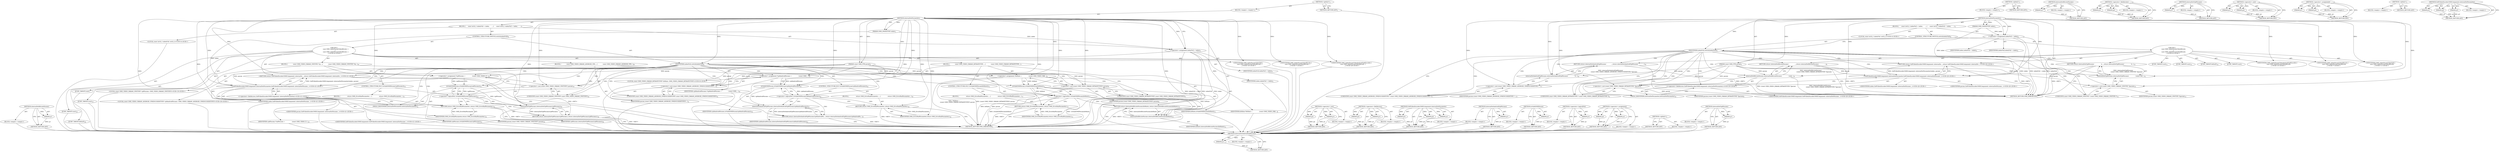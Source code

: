 digraph "internalSetVp8Params" {
vulnerable_89 [label=<(METHOD,internalSetAndroidVp8Params)>];
vulnerable_90 [label=<(PARAM,p1)>];
vulnerable_91 [label=<(BLOCK,&lt;empty&gt;,&lt;empty&gt;)>];
vulnerable_92 [label=<(METHOD_RETURN,ANY)>];
vulnerable_6 [label=<(METHOD,&lt;global&gt;)<SUB>1</SUB>>];
vulnerable_7 [label=<(BLOCK,&lt;empty&gt;,&lt;empty&gt;)<SUB>1</SUB>>];
vulnerable_8 [label=<(METHOD,internalSetParameter)<SUB>1</SUB>>];
vulnerable_9 [label=<(PARAM,OMX_INDEXTYPE index)<SUB>1</SUB>>];
vulnerable_10 [label=<(PARAM,const OMX_PTR param)<SUB>2</SUB>>];
vulnerable_11 [label=<(BLOCK,{

     const int32_t indexFull = index;
 
    ...,{

     const int32_t indexFull = index;
 
    ...)<SUB>2</SUB>>];
vulnerable_12 [label="<(LOCAL,const int32_t indexFull: int32_t)<SUB>4</SUB>>"];
vulnerable_13 [label=<(&lt;operator&gt;.assignment,indexFull = index)<SUB>4</SUB>>];
vulnerable_14 [label=<(IDENTIFIER,indexFull,indexFull = index)<SUB>4</SUB>>];
vulnerable_15 [label=<(IDENTIFIER,index,indexFull = index)<SUB>4</SUB>>];
vulnerable_16 [label=<(CONTROL_STRUCTURE,SWITCH,switch(indexFull))<SUB>6</SUB>>];
vulnerable_17 [label=<(IDENTIFIER,indexFull,switch(indexFull))<SUB>6</SUB>>];
vulnerable_18 [label="<(BLOCK,{
        case OMX_IndexParamVideoBitrate:
    ...,{
        case OMX_IndexParamVideoBitrate:
    ...)<SUB>6</SUB>>"];
vulnerable_19 [label=<(JUMP_TARGET,case)<SUB>7</SUB>>];
vulnerable_20 [label="<(IDENTIFIER,OMX_IndexParamVideoBitrate,{
        case OMX_IndexParamVideoBitrate:
    ...)<SUB>7</SUB>>"];
vulnerable_21 [label=<(RETURN,return internalSetBitrateParams(
              ...,return internalSetBitrateParams(
              ...)<SUB>8</SUB>>];
vulnerable_22 [label=<(internalSetBitrateParams,internalSetBitrateParams(
                (cons...)<SUB>8</SUB>>];
vulnerable_23 [label=<(&lt;operator&gt;.cast,(const OMX_VIDEO_PARAM_BITRATETYPE *)param)<SUB>9</SUB>>];
vulnerable_24 [label=<(UNKNOWN,const OMX_VIDEO_PARAM_BITRATETYPE *,const OMX_VIDEO_PARAM_BITRATETYPE *)<SUB>9</SUB>>];
vulnerable_25 [label=<(IDENTIFIER,param,(const OMX_VIDEO_PARAM_BITRATETYPE *)param)<SUB>9</SUB>>];
vulnerable_26 [label=<(JUMP_TARGET,case)<SUB>11</SUB>>];
vulnerable_27 [label="<(IDENTIFIER,OMX_IndexParamVideoVp8,{
        case OMX_IndexParamVideoBitrate:
    ...)<SUB>11</SUB>>"];
vulnerable_28 [label=<(RETURN,return internalSetVp8Params(
                (c...,return internalSetVp8Params(
                (c...)<SUB>12</SUB>>];
vulnerable_29 [label=<(internalSetVp8Params,internalSetVp8Params(
                (const OM...)<SUB>12</SUB>>];
vulnerable_30 [label=<(&lt;operator&gt;.cast,(const OMX_VIDEO_PARAM_VP8TYPE *)param)<SUB>13</SUB>>];
vulnerable_31 [label=<(UNKNOWN,const OMX_VIDEO_PARAM_VP8TYPE *,const OMX_VIDEO_PARAM_VP8TYPE *)<SUB>13</SUB>>];
vulnerable_32 [label=<(IDENTIFIER,param,(const OMX_VIDEO_PARAM_VP8TYPE *)param)<SUB>13</SUB>>];
vulnerable_33 [label=<(JUMP_TARGET,case)<SUB>15</SUB>>];
vulnerable_34 [label="<(IDENTIFIER,OMX_IndexParamVideoAndroidVp8Encoder,{
        case OMX_IndexParamVideoBitrate:
    ...)<SUB>15</SUB>>"];
vulnerable_35 [label=<(RETURN,return internalSetAndroidVp8Params(
           ...,return internalSetAndroidVp8Params(
           ...)<SUB>16</SUB>>];
vulnerable_36 [label=<(internalSetAndroidVp8Params,internalSetAndroidVp8Params(
                (c...)<SUB>16</SUB>>];
vulnerable_37 [label=<(&lt;operator&gt;.cast,(const OMX_VIDEO_PARAM_ANDROID_VP8ENCODERTYPE *...)<SUB>17</SUB>>];
vulnerable_38 [label=<(UNKNOWN,const OMX_VIDEO_PARAM_ANDROID_VP8ENCODERTYPE *,const OMX_VIDEO_PARAM_ANDROID_VP8ENCODERTYPE *)<SUB>17</SUB>>];
vulnerable_39 [label=<(IDENTIFIER,param,(const OMX_VIDEO_PARAM_ANDROID_VP8ENCODERTYPE *...)<SUB>17</SUB>>];
vulnerable_40 [label=<(JUMP_TARGET,default)<SUB>19</SUB>>];
vulnerable_41 [label="<(RETURN,return SoftVideoEncoderOMXComponent::internalSe...,return SoftVideoEncoderOMXComponent::internalSe...)<SUB>20</SUB>>"];
vulnerable_42 [label="<(SoftVideoEncoderOMXComponent.internalSetParameter,SoftVideoEncoderOMXComponent::internalSetParame...)<SUB>20</SUB>>"];
vulnerable_43 [label="<(&lt;operator&gt;.fieldAccess,SoftVideoEncoderOMXComponent::internalSetParameter)<SUB>20</SUB>>"];
vulnerable_44 [label="<(IDENTIFIER,SoftVideoEncoderOMXComponent,SoftVideoEncoderOMXComponent::internalSetParame...)<SUB>20</SUB>>"];
vulnerable_45 [label=<(FIELD_IDENTIFIER,internalSetParameter,internalSetParameter)<SUB>20</SUB>>];
vulnerable_46 [label="<(IDENTIFIER,index,SoftVideoEncoderOMXComponent::internalSetParame...)<SUB>20</SUB>>"];
vulnerable_47 [label="<(IDENTIFIER,param,SoftVideoEncoderOMXComponent::internalSetParame...)<SUB>20</SUB>>"];
vulnerable_48 [label=<(METHOD_RETURN,OMX_ERRORTYPE)<SUB>1</SUB>>];
vulnerable_50 [label=<(METHOD_RETURN,ANY)<SUB>1</SUB>>];
vulnerable_76 [label=<(METHOD,internalSetBitrateParams)>];
vulnerable_77 [label=<(PARAM,p1)>];
vulnerable_78 [label=<(BLOCK,&lt;empty&gt;,&lt;empty&gt;)>];
vulnerable_79 [label=<(METHOD_RETURN,ANY)>];
vulnerable_99 [label=<(METHOD,&lt;operator&gt;.fieldAccess)>];
vulnerable_100 [label=<(PARAM,p1)>];
vulnerable_101 [label=<(PARAM,p2)>];
vulnerable_102 [label=<(BLOCK,&lt;empty&gt;,&lt;empty&gt;)>];
vulnerable_103 [label=<(METHOD_RETURN,ANY)>];
vulnerable_85 [label=<(METHOD,internalSetVp8Params)>];
vulnerable_86 [label=<(PARAM,p1)>];
vulnerable_87 [label=<(BLOCK,&lt;empty&gt;,&lt;empty&gt;)>];
vulnerable_88 [label=<(METHOD_RETURN,ANY)>];
vulnerable_80 [label=<(METHOD,&lt;operator&gt;.cast)>];
vulnerable_81 [label=<(PARAM,p1)>];
vulnerable_82 [label=<(PARAM,p2)>];
vulnerable_83 [label=<(BLOCK,&lt;empty&gt;,&lt;empty&gt;)>];
vulnerable_84 [label=<(METHOD_RETURN,ANY)>];
vulnerable_71 [label=<(METHOD,&lt;operator&gt;.assignment)>];
vulnerable_72 [label=<(PARAM,p1)>];
vulnerable_73 [label=<(PARAM,p2)>];
vulnerable_74 [label=<(BLOCK,&lt;empty&gt;,&lt;empty&gt;)>];
vulnerable_75 [label=<(METHOD_RETURN,ANY)>];
vulnerable_65 [label=<(METHOD,&lt;global&gt;)<SUB>1</SUB>>];
vulnerable_66 [label=<(BLOCK,&lt;empty&gt;,&lt;empty&gt;)>];
vulnerable_67 [label=<(METHOD_RETURN,ANY)>];
vulnerable_93 [label=<(METHOD,SoftVideoEncoderOMXComponent.internalSetParameter)>];
vulnerable_94 [label=<(PARAM,p1)>];
vulnerable_95 [label=<(PARAM,p2)>];
vulnerable_96 [label=<(PARAM,p3)>];
vulnerable_97 [label=<(BLOCK,&lt;empty&gt;,&lt;empty&gt;)>];
vulnerable_98 [label=<(METHOD_RETURN,ANY)>];
fixed_131 [label=<(METHOD,internalSetBitrateParams)>];
fixed_132 [label=<(PARAM,p1)>];
fixed_133 [label=<(BLOCK,&lt;empty&gt;,&lt;empty&gt;)>];
fixed_134 [label=<(METHOD_RETURN,ANY)>];
fixed_6 [label=<(METHOD,&lt;global&gt;)<SUB>1</SUB>>];
fixed_7 [label=<(BLOCK,&lt;empty&gt;,&lt;empty&gt;)<SUB>1</SUB>>];
fixed_8 [label=<(METHOD,internalSetParameter)<SUB>1</SUB>>];
fixed_9 [label=<(PARAM,OMX_INDEXTYPE index)<SUB>1</SUB>>];
fixed_10 [label=<(PARAM,const OMX_PTR param)<SUB>2</SUB>>];
fixed_11 [label=<(BLOCK,{

     const int32_t indexFull = index;
 
    ...,{

     const int32_t indexFull = index;
 
    ...)<SUB>2</SUB>>];
fixed_12 [label="<(LOCAL,const int32_t indexFull: int32_t)<SUB>4</SUB>>"];
fixed_13 [label=<(&lt;operator&gt;.assignment,indexFull = index)<SUB>4</SUB>>];
fixed_14 [label=<(IDENTIFIER,indexFull,indexFull = index)<SUB>4</SUB>>];
fixed_15 [label=<(IDENTIFIER,index,indexFull = index)<SUB>4</SUB>>];
fixed_16 [label=<(CONTROL_STRUCTURE,SWITCH,switch(indexFull))<SUB>6</SUB>>];
fixed_17 [label=<(IDENTIFIER,indexFull,switch(indexFull))<SUB>6</SUB>>];
fixed_18 [label="<(BLOCK,{
        case OMX_IndexParamVideoBitrate: {
  ...,{
        case OMX_IndexParamVideoBitrate: {
  ...)<SUB>6</SUB>>"];
fixed_19 [label=<(JUMP_TARGET,case)<SUB>7</SUB>>];
fixed_20 [label="<(IDENTIFIER,OMX_IndexParamVideoBitrate,{
        case OMX_IndexParamVideoBitrate: {
  ...)<SUB>7</SUB>>"];
fixed_21 [label=<(BLOCK,{
            const OMX_VIDEO_PARAM_BITRATETYPE...,{
            const OMX_VIDEO_PARAM_BITRATETYPE...)<SUB>7</SUB>>];
fixed_22 [label="<(LOCAL,const OMX_VIDEO_PARAM_BITRATETYPE* bitRate: OMX_VIDEO_PARAM_BITRATETYPE*)<SUB>8</SUB>>"];
fixed_23 [label=<(&lt;operator&gt;.assignment,*bitRate =
                (const OMX_VIDEO_PAR...)<SUB>8</SUB>>];
fixed_24 [label=<(IDENTIFIER,bitRate,*bitRate =
                (const OMX_VIDEO_PAR...)<SUB>8</SUB>>];
fixed_25 [label=<(&lt;operator&gt;.cast,(const OMX_VIDEO_PARAM_BITRATETYPE*) param)<SUB>9</SUB>>];
fixed_26 [label=<(UNKNOWN,const OMX_VIDEO_PARAM_BITRATETYPE*,const OMX_VIDEO_PARAM_BITRATETYPE*)<SUB>9</SUB>>];
fixed_27 [label=<(IDENTIFIER,param,(const OMX_VIDEO_PARAM_BITRATETYPE*) param)<SUB>9</SUB>>];
fixed_28 [label=<(CONTROL_STRUCTURE,IF,if (!isValidOMXParam(bitRate)))<SUB>11</SUB>>];
fixed_29 [label=<(&lt;operator&gt;.logicalNot,!isValidOMXParam(bitRate))<SUB>11</SUB>>];
fixed_30 [label=<(isValidOMXParam,isValidOMXParam(bitRate))<SUB>11</SUB>>];
fixed_31 [label=<(IDENTIFIER,bitRate,isValidOMXParam(bitRate))<SUB>11</SUB>>];
fixed_32 [label=<(BLOCK,{
                return OMX_ErrorBadParameter;...,{
                return OMX_ErrorBadParameter;...)<SUB>11</SUB>>];
fixed_33 [label=<(RETURN,return OMX_ErrorBadParameter;,return OMX_ErrorBadParameter;)<SUB>12</SUB>>];
fixed_34 [label=<(IDENTIFIER,OMX_ErrorBadParameter,return OMX_ErrorBadParameter;)<SUB>12</SUB>>];
fixed_35 [label=<(RETURN,return internalSetBitrateParams(bitRate);,return internalSetBitrateParams(bitRate);)<SUB>15</SUB>>];
fixed_36 [label=<(internalSetBitrateParams,internalSetBitrateParams(bitRate))<SUB>15</SUB>>];
fixed_37 [label=<(IDENTIFIER,bitRate,internalSetBitrateParams(bitRate))<SUB>15</SUB>>];
fixed_38 [label=<(JUMP_TARGET,case)<SUB>18</SUB>>];
fixed_39 [label="<(IDENTIFIER,OMX_IndexParamVideoVp8,{
        case OMX_IndexParamVideoBitrate: {
  ...)<SUB>18</SUB>>"];
fixed_40 [label=<(BLOCK,{
            const OMX_VIDEO_PARAM_VP8TYPE *vp...,{
            const OMX_VIDEO_PARAM_VP8TYPE *vp...)<SUB>18</SUB>>];
fixed_41 [label="<(LOCAL,const OMX_VIDEO_PARAM_VP8TYPE* vp8Params: OMX_VIDEO_PARAM_VP8TYPE*)<SUB>19</SUB>>"];
fixed_42 [label=<(&lt;operator&gt;.assignment,*vp8Params =
                (const OMX_VIDEO_P...)<SUB>19</SUB>>];
fixed_43 [label=<(IDENTIFIER,vp8Params,*vp8Params =
                (const OMX_VIDEO_P...)<SUB>19</SUB>>];
fixed_44 [label=<(&lt;operator&gt;.cast,(const OMX_VIDEO_PARAM_VP8TYPE*) param)<SUB>20</SUB>>];
fixed_45 [label=<(UNKNOWN,const OMX_VIDEO_PARAM_VP8TYPE*,const OMX_VIDEO_PARAM_VP8TYPE*)<SUB>20</SUB>>];
fixed_46 [label=<(IDENTIFIER,param,(const OMX_VIDEO_PARAM_VP8TYPE*) param)<SUB>20</SUB>>];
fixed_47 [label=<(CONTROL_STRUCTURE,IF,if (!isValidOMXParam(vp8Params)))<SUB>22</SUB>>];
fixed_48 [label=<(&lt;operator&gt;.logicalNot,!isValidOMXParam(vp8Params))<SUB>22</SUB>>];
fixed_49 [label=<(isValidOMXParam,isValidOMXParam(vp8Params))<SUB>22</SUB>>];
fixed_50 [label=<(IDENTIFIER,vp8Params,isValidOMXParam(vp8Params))<SUB>22</SUB>>];
fixed_51 [label=<(BLOCK,{
                return OMX_ErrorBadParameter;...,{
                return OMX_ErrorBadParameter;...)<SUB>22</SUB>>];
fixed_52 [label=<(RETURN,return OMX_ErrorBadParameter;,return OMX_ErrorBadParameter;)<SUB>23</SUB>>];
fixed_53 [label=<(IDENTIFIER,OMX_ErrorBadParameter,return OMX_ErrorBadParameter;)<SUB>23</SUB>>];
fixed_54 [label=<(RETURN,return internalSetVp8Params(vp8Params);,return internalSetVp8Params(vp8Params);)<SUB>26</SUB>>];
fixed_55 [label=<(internalSetVp8Params,internalSetVp8Params(vp8Params))<SUB>26</SUB>>];
fixed_56 [label=<(IDENTIFIER,vp8Params,internalSetVp8Params(vp8Params))<SUB>26</SUB>>];
fixed_57 [label=<(JUMP_TARGET,case)<SUB>29</SUB>>];
fixed_58 [label="<(IDENTIFIER,OMX_IndexParamVideoAndroidVp8Encoder,{
        case OMX_IndexParamVideoBitrate: {
  ...)<SUB>29</SUB>>"];
fixed_59 [label=<(BLOCK,{
            const OMX_VIDEO_PARAM_ANDROID_VP8...,{
            const OMX_VIDEO_PARAM_ANDROID_VP8...)<SUB>29</SUB>>];
fixed_60 [label="<(LOCAL,const OMX_VIDEO_PARAM_ANDROID_VP8ENCODERTYPE* vp8AndroidParams: OMX_VIDEO_PARAM_ANDROID_VP8ENCODERTYPE*)<SUB>30</SUB>>"];
fixed_61 [label=<(&lt;operator&gt;.assignment,*vp8AndroidParams =
                (const OMX_...)<SUB>30</SUB>>];
fixed_62 [label=<(IDENTIFIER,vp8AndroidParams,*vp8AndroidParams =
                (const OMX_...)<SUB>30</SUB>>];
fixed_63 [label=<(&lt;operator&gt;.cast,(const OMX_VIDEO_PARAM_ANDROID_VP8ENCODERTYPE*)...)<SUB>31</SUB>>];
fixed_64 [label=<(UNKNOWN,const OMX_VIDEO_PARAM_ANDROID_VP8ENCODERTYPE*,const OMX_VIDEO_PARAM_ANDROID_VP8ENCODERTYPE*)<SUB>31</SUB>>];
fixed_65 [label=<(IDENTIFIER,param,(const OMX_VIDEO_PARAM_ANDROID_VP8ENCODERTYPE*)...)<SUB>31</SUB>>];
fixed_66 [label=<(CONTROL_STRUCTURE,IF,if (!isValidOMXParam(vp8AndroidParams)))<SUB>33</SUB>>];
fixed_67 [label=<(&lt;operator&gt;.logicalNot,!isValidOMXParam(vp8AndroidParams))<SUB>33</SUB>>];
fixed_68 [label=<(isValidOMXParam,isValidOMXParam(vp8AndroidParams))<SUB>33</SUB>>];
fixed_69 [label=<(IDENTIFIER,vp8AndroidParams,isValidOMXParam(vp8AndroidParams))<SUB>33</SUB>>];
fixed_70 [label=<(BLOCK,{
                return OMX_ErrorBadParameter;...,{
                return OMX_ErrorBadParameter;...)<SUB>33</SUB>>];
fixed_71 [label=<(RETURN,return OMX_ErrorBadParameter;,return OMX_ErrorBadParameter;)<SUB>34</SUB>>];
fixed_72 [label=<(IDENTIFIER,OMX_ErrorBadParameter,return OMX_ErrorBadParameter;)<SUB>34</SUB>>];
fixed_73 [label=<(RETURN,return internalSetAndroidVp8Params(vp8AndroidPa...,return internalSetAndroidVp8Params(vp8AndroidPa...)<SUB>37</SUB>>];
fixed_74 [label=<(internalSetAndroidVp8Params,internalSetAndroidVp8Params(vp8AndroidParams))<SUB>37</SUB>>];
fixed_75 [label=<(IDENTIFIER,vp8AndroidParams,internalSetAndroidVp8Params(vp8AndroidParams))<SUB>37</SUB>>];
fixed_76 [label=<(JUMP_TARGET,default)<SUB>40</SUB>>];
fixed_77 [label="<(RETURN,return SoftVideoEncoderOMXComponent::internalSe...,return SoftVideoEncoderOMXComponent::internalSe...)<SUB>41</SUB>>"];
fixed_78 [label="<(SoftVideoEncoderOMXComponent.internalSetParameter,SoftVideoEncoderOMXComponent::internalSetParame...)<SUB>41</SUB>>"];
fixed_79 [label="<(&lt;operator&gt;.fieldAccess,SoftVideoEncoderOMXComponent::internalSetParameter)<SUB>41</SUB>>"];
fixed_80 [label="<(IDENTIFIER,SoftVideoEncoderOMXComponent,SoftVideoEncoderOMXComponent::internalSetParame...)<SUB>41</SUB>>"];
fixed_81 [label=<(FIELD_IDENTIFIER,internalSetParameter,internalSetParameter)<SUB>41</SUB>>];
fixed_82 [label="<(IDENTIFIER,index,SoftVideoEncoderOMXComponent::internalSetParame...)<SUB>41</SUB>>"];
fixed_83 [label="<(IDENTIFIER,param,SoftVideoEncoderOMXComponent::internalSetParame...)<SUB>41</SUB>>"];
fixed_84 [label=<(METHOD_RETURN,OMX_ERRORTYPE)<SUB>1</SUB>>];
fixed_86 [label=<(METHOD_RETURN,ANY)<SUB>1</SUB>>];
fixed_118 [label=<(METHOD,&lt;operator&gt;.cast)>];
fixed_119 [label=<(PARAM,p1)>];
fixed_120 [label=<(PARAM,p2)>];
fixed_121 [label=<(BLOCK,&lt;empty&gt;,&lt;empty&gt;)>];
fixed_122 [label=<(METHOD_RETURN,ANY)>];
fixed_149 [label=<(METHOD,&lt;operator&gt;.fieldAccess)>];
fixed_150 [label=<(PARAM,p1)>];
fixed_151 [label=<(PARAM,p2)>];
fixed_152 [label=<(BLOCK,&lt;empty&gt;,&lt;empty&gt;)>];
fixed_153 [label=<(METHOD_RETURN,ANY)>];
fixed_143 [label=<(METHOD,SoftVideoEncoderOMXComponent.internalSetParameter)>];
fixed_144 [label=<(PARAM,p1)>];
fixed_145 [label=<(PARAM,p2)>];
fixed_146 [label=<(PARAM,p3)>];
fixed_147 [label=<(BLOCK,&lt;empty&gt;,&lt;empty&gt;)>];
fixed_148 [label=<(METHOD_RETURN,ANY)>];
fixed_139 [label=<(METHOD,internalSetAndroidVp8Params)>];
fixed_140 [label=<(PARAM,p1)>];
fixed_141 [label=<(BLOCK,&lt;empty&gt;,&lt;empty&gt;)>];
fixed_142 [label=<(METHOD_RETURN,ANY)>];
fixed_127 [label=<(METHOD,isValidOMXParam)>];
fixed_128 [label=<(PARAM,p1)>];
fixed_129 [label=<(BLOCK,&lt;empty&gt;,&lt;empty&gt;)>];
fixed_130 [label=<(METHOD_RETURN,ANY)>];
fixed_123 [label=<(METHOD,&lt;operator&gt;.logicalNot)>];
fixed_124 [label=<(PARAM,p1)>];
fixed_125 [label=<(BLOCK,&lt;empty&gt;,&lt;empty&gt;)>];
fixed_126 [label=<(METHOD_RETURN,ANY)>];
fixed_113 [label=<(METHOD,&lt;operator&gt;.assignment)>];
fixed_114 [label=<(PARAM,p1)>];
fixed_115 [label=<(PARAM,p2)>];
fixed_116 [label=<(BLOCK,&lt;empty&gt;,&lt;empty&gt;)>];
fixed_117 [label=<(METHOD_RETURN,ANY)>];
fixed_107 [label=<(METHOD,&lt;global&gt;)<SUB>1</SUB>>];
fixed_108 [label=<(BLOCK,&lt;empty&gt;,&lt;empty&gt;)>];
fixed_109 [label=<(METHOD_RETURN,ANY)>];
fixed_135 [label=<(METHOD,internalSetVp8Params)>];
fixed_136 [label=<(PARAM,p1)>];
fixed_137 [label=<(BLOCK,&lt;empty&gt;,&lt;empty&gt;)>];
fixed_138 [label=<(METHOD_RETURN,ANY)>];
vulnerable_89 -> vulnerable_90  [key=0, label="AST: "];
vulnerable_89 -> vulnerable_90  [key=1, label="DDG: "];
vulnerable_89 -> vulnerable_91  [key=0, label="AST: "];
vulnerable_89 -> vulnerable_92  [key=0, label="AST: "];
vulnerable_89 -> vulnerable_92  [key=1, label="CFG: "];
vulnerable_90 -> vulnerable_92  [key=0, label="DDG: p1"];
vulnerable_6 -> vulnerable_7  [key=0, label="AST: "];
vulnerable_6 -> vulnerable_50  [key=0, label="AST: "];
vulnerable_6 -> vulnerable_50  [key=1, label="CFG: "];
vulnerable_7 -> vulnerable_8  [key=0, label="AST: "];
vulnerable_8 -> vulnerable_9  [key=0, label="AST: "];
vulnerable_8 -> vulnerable_9  [key=1, label="DDG: "];
vulnerable_8 -> vulnerable_10  [key=0, label="AST: "];
vulnerable_8 -> vulnerable_10  [key=1, label="DDG: "];
vulnerable_8 -> vulnerable_11  [key=0, label="AST: "];
vulnerable_8 -> vulnerable_48  [key=0, label="AST: "];
vulnerable_8 -> vulnerable_13  [key=0, label="CFG: "];
vulnerable_8 -> vulnerable_13  [key=1, label="DDG: "];
vulnerable_8 -> vulnerable_17  [key=0, label="DDG: "];
vulnerable_8 -> vulnerable_20  [key=0, label="DDG: "];
vulnerable_8 -> vulnerable_27  [key=0, label="DDG: "];
vulnerable_8 -> vulnerable_34  [key=0, label="DDG: "];
vulnerable_8 -> vulnerable_22  [key=0, label="DDG: "];
vulnerable_8 -> vulnerable_29  [key=0, label="DDG: "];
vulnerable_8 -> vulnerable_36  [key=0, label="DDG: "];
vulnerable_8 -> vulnerable_42  [key=0, label="DDG: "];
vulnerable_8 -> vulnerable_23  [key=0, label="DDG: "];
vulnerable_8 -> vulnerable_30  [key=0, label="DDG: "];
vulnerable_8 -> vulnerable_37  [key=0, label="DDG: "];
vulnerable_9 -> vulnerable_13  [key=0, label="DDG: index"];
vulnerable_9 -> vulnerable_42  [key=0, label="DDG: index"];
vulnerable_10 -> vulnerable_22  [key=0, label="DDG: param"];
vulnerable_10 -> vulnerable_29  [key=0, label="DDG: param"];
vulnerable_10 -> vulnerable_36  [key=0, label="DDG: param"];
vulnerable_10 -> vulnerable_42  [key=0, label="DDG: param"];
vulnerable_10 -> vulnerable_23  [key=0, label="DDG: param"];
vulnerable_10 -> vulnerable_30  [key=0, label="DDG: param"];
vulnerable_10 -> vulnerable_37  [key=0, label="DDG: param"];
vulnerable_11 -> vulnerable_12  [key=0, label="AST: "];
vulnerable_11 -> vulnerable_13  [key=0, label="AST: "];
vulnerable_11 -> vulnerable_16  [key=0, label="AST: "];
vulnerable_13 -> vulnerable_14  [key=0, label="AST: "];
vulnerable_13 -> vulnerable_15  [key=0, label="AST: "];
vulnerable_13 -> vulnerable_17  [key=0, label="CFG: "];
vulnerable_13 -> vulnerable_48  [key=0, label="DDG: indexFull"];
vulnerable_13 -> vulnerable_48  [key=1, label="DDG: index"];
vulnerable_13 -> vulnerable_48  [key=2, label="DDG: indexFull = index"];
vulnerable_16 -> vulnerable_17  [key=0, label="AST: "];
vulnerable_16 -> vulnerable_18  [key=0, label="AST: "];
vulnerable_17 -> vulnerable_24  [key=0, label="CFG: "];
vulnerable_17 -> vulnerable_24  [key=1, label="CDG: "];
vulnerable_17 -> vulnerable_31  [key=0, label="CFG: "];
vulnerable_17 -> vulnerable_31  [key=1, label="CDG: "];
vulnerable_17 -> vulnerable_38  [key=0, label="CFG: "];
vulnerable_17 -> vulnerable_38  [key=1, label="CDG: "];
vulnerable_17 -> vulnerable_45  [key=0, label="CFG: "];
vulnerable_17 -> vulnerable_45  [key=1, label="CDG: "];
vulnerable_17 -> vulnerable_30  [key=0, label="CDG: "];
vulnerable_17 -> vulnerable_21  [key=0, label="CDG: "];
vulnerable_17 -> vulnerable_42  [key=0, label="CDG: "];
vulnerable_17 -> vulnerable_23  [key=0, label="CDG: "];
vulnerable_17 -> vulnerable_28  [key=0, label="CDG: "];
vulnerable_17 -> vulnerable_36  [key=0, label="CDG: "];
vulnerable_17 -> vulnerable_37  [key=0, label="CDG: "];
vulnerable_17 -> vulnerable_22  [key=0, label="CDG: "];
vulnerable_17 -> vulnerable_41  [key=0, label="CDG: "];
vulnerable_17 -> vulnerable_29  [key=0, label="CDG: "];
vulnerable_17 -> vulnerable_35  [key=0, label="CDG: "];
vulnerable_17 -> vulnerable_43  [key=0, label="CDG: "];
vulnerable_18 -> vulnerable_19  [key=0, label="AST: "];
vulnerable_18 -> vulnerable_20  [key=0, label="AST: "];
vulnerable_18 -> vulnerable_21  [key=0, label="AST: "];
vulnerable_18 -> vulnerable_26  [key=0, label="AST: "];
vulnerable_18 -> vulnerable_27  [key=0, label="AST: "];
vulnerable_18 -> vulnerable_28  [key=0, label="AST: "];
vulnerable_18 -> vulnerable_33  [key=0, label="AST: "];
vulnerable_18 -> vulnerable_34  [key=0, label="AST: "];
vulnerable_18 -> vulnerable_35  [key=0, label="AST: "];
vulnerable_18 -> vulnerable_40  [key=0, label="AST: "];
vulnerable_18 -> vulnerable_41  [key=0, label="AST: "];
vulnerable_21 -> vulnerable_22  [key=0, label="AST: "];
vulnerable_21 -> vulnerable_48  [key=0, label="CFG: "];
vulnerable_21 -> vulnerable_48  [key=1, label="DDG: &lt;RET&gt;"];
vulnerable_22 -> vulnerable_23  [key=0, label="AST: "];
vulnerable_22 -> vulnerable_21  [key=0, label="CFG: "];
vulnerable_22 -> vulnerable_21  [key=1, label="DDG: internalSetBitrateParams(
                (const OMX_VIDEO_PARAM_BITRATETYPE *)param)"];
vulnerable_22 -> vulnerable_48  [key=0, label="DDG: (const OMX_VIDEO_PARAM_BITRATETYPE *)param"];
vulnerable_22 -> vulnerable_48  [key=1, label="DDG: internalSetBitrateParams(
                (const OMX_VIDEO_PARAM_BITRATETYPE *)param)"];
vulnerable_23 -> vulnerable_24  [key=0, label="AST: "];
vulnerable_23 -> vulnerable_25  [key=0, label="AST: "];
vulnerable_23 -> vulnerable_22  [key=0, label="CFG: "];
vulnerable_23 -> vulnerable_48  [key=0, label="DDG: param"];
vulnerable_24 -> vulnerable_23  [key=0, label="CFG: "];
vulnerable_28 -> vulnerable_29  [key=0, label="AST: "];
vulnerable_28 -> vulnerable_48  [key=0, label="CFG: "];
vulnerable_28 -> vulnerable_48  [key=1, label="DDG: &lt;RET&gt;"];
vulnerable_29 -> vulnerable_30  [key=0, label="AST: "];
vulnerable_29 -> vulnerable_28  [key=0, label="CFG: "];
vulnerable_29 -> vulnerable_28  [key=1, label="DDG: internalSetVp8Params(
                (const OMX_VIDEO_PARAM_VP8TYPE *)param)"];
vulnerable_30 -> vulnerable_31  [key=0, label="AST: "];
vulnerable_30 -> vulnerable_32  [key=0, label="AST: "];
vulnerable_30 -> vulnerable_29  [key=0, label="CFG: "];
vulnerable_31 -> vulnerable_30  [key=0, label="CFG: "];
vulnerable_35 -> vulnerable_36  [key=0, label="AST: "];
vulnerable_35 -> vulnerable_48  [key=0, label="CFG: "];
vulnerable_35 -> vulnerable_48  [key=1, label="DDG: &lt;RET&gt;"];
vulnerable_36 -> vulnerable_37  [key=0, label="AST: "];
vulnerable_36 -> vulnerable_35  [key=0, label="CFG: "];
vulnerable_36 -> vulnerable_35  [key=1, label="DDG: internalSetAndroidVp8Params(
                (const OMX_VIDEO_PARAM_ANDROID_VP8ENCODERTYPE *)param)"];
vulnerable_37 -> vulnerable_38  [key=0, label="AST: "];
vulnerable_37 -> vulnerable_39  [key=0, label="AST: "];
vulnerable_37 -> vulnerable_36  [key=0, label="CFG: "];
vulnerable_38 -> vulnerable_37  [key=0, label="CFG: "];
vulnerable_41 -> vulnerable_42  [key=0, label="AST: "];
vulnerable_41 -> vulnerable_48  [key=0, label="CFG: "];
vulnerable_41 -> vulnerable_48  [key=1, label="DDG: &lt;RET&gt;"];
vulnerable_42 -> vulnerable_43  [key=0, label="AST: "];
vulnerable_42 -> vulnerable_46  [key=0, label="AST: "];
vulnerable_42 -> vulnerable_47  [key=0, label="AST: "];
vulnerable_42 -> vulnerable_41  [key=0, label="CFG: "];
vulnerable_42 -> vulnerable_41  [key=1, label="DDG: SoftVideoEncoderOMXComponent::internalSetParameter(index, param)"];
vulnerable_43 -> vulnerable_44  [key=0, label="AST: "];
vulnerable_43 -> vulnerable_45  [key=0, label="AST: "];
vulnerable_43 -> vulnerable_42  [key=0, label="CFG: "];
vulnerable_45 -> vulnerable_43  [key=0, label="CFG: "];
vulnerable_76 -> vulnerable_77  [key=0, label="AST: "];
vulnerable_76 -> vulnerable_77  [key=1, label="DDG: "];
vulnerable_76 -> vulnerable_78  [key=0, label="AST: "];
vulnerable_76 -> vulnerable_79  [key=0, label="AST: "];
vulnerable_76 -> vulnerable_79  [key=1, label="CFG: "];
vulnerable_77 -> vulnerable_79  [key=0, label="DDG: p1"];
vulnerable_99 -> vulnerable_100  [key=0, label="AST: "];
vulnerable_99 -> vulnerable_100  [key=1, label="DDG: "];
vulnerable_99 -> vulnerable_102  [key=0, label="AST: "];
vulnerable_99 -> vulnerable_101  [key=0, label="AST: "];
vulnerable_99 -> vulnerable_101  [key=1, label="DDG: "];
vulnerable_99 -> vulnerable_103  [key=0, label="AST: "];
vulnerable_99 -> vulnerable_103  [key=1, label="CFG: "];
vulnerable_100 -> vulnerable_103  [key=0, label="DDG: p1"];
vulnerable_101 -> vulnerable_103  [key=0, label="DDG: p2"];
vulnerable_85 -> vulnerable_86  [key=0, label="AST: "];
vulnerable_85 -> vulnerable_86  [key=1, label="DDG: "];
vulnerable_85 -> vulnerable_87  [key=0, label="AST: "];
vulnerable_85 -> vulnerable_88  [key=0, label="AST: "];
vulnerable_85 -> vulnerable_88  [key=1, label="CFG: "];
vulnerable_86 -> vulnerable_88  [key=0, label="DDG: p1"];
vulnerable_80 -> vulnerable_81  [key=0, label="AST: "];
vulnerable_80 -> vulnerable_81  [key=1, label="DDG: "];
vulnerable_80 -> vulnerable_83  [key=0, label="AST: "];
vulnerable_80 -> vulnerable_82  [key=0, label="AST: "];
vulnerable_80 -> vulnerable_82  [key=1, label="DDG: "];
vulnerable_80 -> vulnerable_84  [key=0, label="AST: "];
vulnerable_80 -> vulnerable_84  [key=1, label="CFG: "];
vulnerable_81 -> vulnerable_84  [key=0, label="DDG: p1"];
vulnerable_82 -> vulnerable_84  [key=0, label="DDG: p2"];
vulnerable_71 -> vulnerable_72  [key=0, label="AST: "];
vulnerable_71 -> vulnerable_72  [key=1, label="DDG: "];
vulnerable_71 -> vulnerable_74  [key=0, label="AST: "];
vulnerable_71 -> vulnerable_73  [key=0, label="AST: "];
vulnerable_71 -> vulnerable_73  [key=1, label="DDG: "];
vulnerable_71 -> vulnerable_75  [key=0, label="AST: "];
vulnerable_71 -> vulnerable_75  [key=1, label="CFG: "];
vulnerable_72 -> vulnerable_75  [key=0, label="DDG: p1"];
vulnerable_73 -> vulnerable_75  [key=0, label="DDG: p2"];
vulnerable_65 -> vulnerable_66  [key=0, label="AST: "];
vulnerable_65 -> vulnerable_67  [key=0, label="AST: "];
vulnerable_65 -> vulnerable_67  [key=1, label="CFG: "];
vulnerable_93 -> vulnerable_94  [key=0, label="AST: "];
vulnerable_93 -> vulnerable_94  [key=1, label="DDG: "];
vulnerable_93 -> vulnerable_97  [key=0, label="AST: "];
vulnerable_93 -> vulnerable_95  [key=0, label="AST: "];
vulnerable_93 -> vulnerable_95  [key=1, label="DDG: "];
vulnerable_93 -> vulnerable_98  [key=0, label="AST: "];
vulnerable_93 -> vulnerable_98  [key=1, label="CFG: "];
vulnerable_93 -> vulnerable_96  [key=0, label="AST: "];
vulnerable_93 -> vulnerable_96  [key=1, label="DDG: "];
vulnerable_94 -> vulnerable_98  [key=0, label="DDG: p1"];
vulnerable_95 -> vulnerable_98  [key=0, label="DDG: p2"];
vulnerable_96 -> vulnerable_98  [key=0, label="DDG: p3"];
fixed_131 -> fixed_132  [key=0, label="AST: "];
fixed_131 -> fixed_132  [key=1, label="DDG: "];
fixed_131 -> fixed_133  [key=0, label="AST: "];
fixed_131 -> fixed_134  [key=0, label="AST: "];
fixed_131 -> fixed_134  [key=1, label="CFG: "];
fixed_132 -> fixed_134  [key=0, label="DDG: p1"];
fixed_133 -> vulnerable_89  [key=0];
fixed_134 -> vulnerable_89  [key=0];
fixed_6 -> fixed_7  [key=0, label="AST: "];
fixed_6 -> fixed_86  [key=0, label="AST: "];
fixed_6 -> fixed_86  [key=1, label="CFG: "];
fixed_7 -> fixed_8  [key=0, label="AST: "];
fixed_8 -> fixed_9  [key=0, label="AST: "];
fixed_8 -> fixed_9  [key=1, label="DDG: "];
fixed_8 -> fixed_10  [key=0, label="AST: "];
fixed_8 -> fixed_10  [key=1, label="DDG: "];
fixed_8 -> fixed_11  [key=0, label="AST: "];
fixed_8 -> fixed_84  [key=0, label="AST: "];
fixed_8 -> fixed_13  [key=0, label="CFG: "];
fixed_8 -> fixed_13  [key=1, label="DDG: "];
fixed_8 -> fixed_17  [key=0, label="DDG: "];
fixed_8 -> fixed_20  [key=0, label="DDG: "];
fixed_8 -> fixed_39  [key=0, label="DDG: "];
fixed_8 -> fixed_58  [key=0, label="DDG: "];
fixed_8 -> fixed_23  [key=0, label="DDG: "];
fixed_8 -> fixed_42  [key=0, label="DDG: "];
fixed_8 -> fixed_61  [key=0, label="DDG: "];
fixed_8 -> fixed_78  [key=0, label="DDG: "];
fixed_8 -> fixed_25  [key=0, label="DDG: "];
fixed_8 -> fixed_33  [key=0, label="DDG: "];
fixed_8 -> fixed_36  [key=0, label="DDG: "];
fixed_8 -> fixed_44  [key=0, label="DDG: "];
fixed_8 -> fixed_52  [key=0, label="DDG: "];
fixed_8 -> fixed_55  [key=0, label="DDG: "];
fixed_8 -> fixed_63  [key=0, label="DDG: "];
fixed_8 -> fixed_71  [key=0, label="DDG: "];
fixed_8 -> fixed_74  [key=0, label="DDG: "];
fixed_8 -> fixed_30  [key=0, label="DDG: "];
fixed_8 -> fixed_34  [key=0, label="DDG: "];
fixed_8 -> fixed_49  [key=0, label="DDG: "];
fixed_8 -> fixed_53  [key=0, label="DDG: "];
fixed_8 -> fixed_68  [key=0, label="DDG: "];
fixed_8 -> fixed_72  [key=0, label="DDG: "];
fixed_9 -> fixed_13  [key=0, label="DDG: index"];
fixed_9 -> fixed_78  [key=0, label="DDG: index"];
fixed_10 -> fixed_23  [key=0, label="DDG: param"];
fixed_10 -> fixed_42  [key=0, label="DDG: param"];
fixed_10 -> fixed_61  [key=0, label="DDG: param"];
fixed_10 -> fixed_78  [key=0, label="DDG: param"];
fixed_10 -> fixed_25  [key=0, label="DDG: param"];
fixed_10 -> fixed_44  [key=0, label="DDG: param"];
fixed_10 -> fixed_63  [key=0, label="DDG: param"];
fixed_11 -> fixed_12  [key=0, label="AST: "];
fixed_11 -> fixed_13  [key=0, label="AST: "];
fixed_11 -> fixed_16  [key=0, label="AST: "];
fixed_12 -> vulnerable_89  [key=0];
fixed_13 -> fixed_14  [key=0, label="AST: "];
fixed_13 -> fixed_15  [key=0, label="AST: "];
fixed_13 -> fixed_17  [key=0, label="CFG: "];
fixed_13 -> fixed_84  [key=0, label="DDG: indexFull"];
fixed_13 -> fixed_84  [key=1, label="DDG: index"];
fixed_13 -> fixed_84  [key=2, label="DDG: indexFull = index"];
fixed_14 -> vulnerable_89  [key=0];
fixed_15 -> vulnerable_89  [key=0];
fixed_16 -> fixed_17  [key=0, label="AST: "];
fixed_16 -> fixed_18  [key=0, label="AST: "];
fixed_17 -> fixed_26  [key=0, label="CFG: "];
fixed_17 -> fixed_26  [key=1, label="CDG: "];
fixed_17 -> fixed_45  [key=0, label="CFG: "];
fixed_17 -> fixed_45  [key=1, label="CDG: "];
fixed_17 -> fixed_64  [key=0, label="CFG: "];
fixed_17 -> fixed_64  [key=1, label="CDG: "];
fixed_17 -> fixed_81  [key=0, label="CFG: "];
fixed_17 -> fixed_81  [key=1, label="CDG: "];
fixed_17 -> fixed_30  [key=0, label="CDG: "];
fixed_17 -> fixed_48  [key=0, label="CDG: "];
fixed_17 -> fixed_68  [key=0, label="CDG: "];
fixed_17 -> fixed_49  [key=0, label="CDG: "];
fixed_17 -> fixed_77  [key=0, label="CDG: "];
fixed_17 -> fixed_42  [key=0, label="CDG: "];
fixed_17 -> fixed_25  [key=0, label="CDG: "];
fixed_17 -> fixed_67  [key=0, label="CDG: "];
fixed_17 -> fixed_29  [key=0, label="CDG: "];
fixed_17 -> fixed_44  [key=0, label="CDG: "];
fixed_17 -> fixed_79  [key=0, label="CDG: "];
fixed_17 -> fixed_61  [key=0, label="CDG: "];
fixed_17 -> fixed_23  [key=0, label="CDG: "];
fixed_17 -> fixed_63  [key=0, label="CDG: "];
fixed_17 -> fixed_78  [key=0, label="CDG: "];
fixed_18 -> fixed_19  [key=0, label="AST: "];
fixed_18 -> fixed_20  [key=0, label="AST: "];
fixed_18 -> fixed_21  [key=0, label="AST: "];
fixed_18 -> fixed_38  [key=0, label="AST: "];
fixed_18 -> fixed_39  [key=0, label="AST: "];
fixed_18 -> fixed_40  [key=0, label="AST: "];
fixed_18 -> fixed_57  [key=0, label="AST: "];
fixed_18 -> fixed_58  [key=0, label="AST: "];
fixed_18 -> fixed_59  [key=0, label="AST: "];
fixed_18 -> fixed_76  [key=0, label="AST: "];
fixed_18 -> fixed_77  [key=0, label="AST: "];
fixed_19 -> vulnerable_89  [key=0];
fixed_20 -> vulnerable_89  [key=0];
fixed_21 -> fixed_22  [key=0, label="AST: "];
fixed_21 -> fixed_23  [key=0, label="AST: "];
fixed_21 -> fixed_28  [key=0, label="AST: "];
fixed_21 -> fixed_35  [key=0, label="AST: "];
fixed_22 -> vulnerable_89  [key=0];
fixed_23 -> fixed_24  [key=0, label="AST: "];
fixed_23 -> fixed_25  [key=0, label="AST: "];
fixed_23 -> fixed_30  [key=0, label="CFG: "];
fixed_23 -> fixed_30  [key=1, label="DDG: bitRate"];
fixed_23 -> fixed_84  [key=0, label="DDG: (const OMX_VIDEO_PARAM_BITRATETYPE*) param"];
fixed_23 -> fixed_84  [key=1, label="DDG: *bitRate =
                (const OMX_VIDEO_PARAM_BITRATETYPE*) param"];
fixed_24 -> vulnerable_89  [key=0];
fixed_25 -> fixed_26  [key=0, label="AST: "];
fixed_25 -> fixed_27  [key=0, label="AST: "];
fixed_25 -> fixed_23  [key=0, label="CFG: "];
fixed_25 -> fixed_84  [key=0, label="DDG: param"];
fixed_26 -> fixed_25  [key=0, label="CFG: "];
fixed_27 -> vulnerable_89  [key=0];
fixed_28 -> fixed_29  [key=0, label="AST: "];
fixed_28 -> fixed_32  [key=0, label="AST: "];
fixed_29 -> fixed_30  [key=0, label="AST: "];
fixed_29 -> fixed_33  [key=0, label="CFG: "];
fixed_29 -> fixed_33  [key=1, label="CDG: "];
fixed_29 -> fixed_36  [key=0, label="CFG: "];
fixed_29 -> fixed_36  [key=1, label="CDG: "];
fixed_29 -> fixed_84  [key=0, label="DDG: isValidOMXParam(bitRate)"];
fixed_29 -> fixed_84  [key=1, label="DDG: !isValidOMXParam(bitRate)"];
fixed_29 -> fixed_35  [key=0, label="CDG: "];
fixed_30 -> fixed_31  [key=0, label="AST: "];
fixed_30 -> fixed_29  [key=0, label="CFG: "];
fixed_30 -> fixed_29  [key=1, label="DDG: bitRate"];
fixed_30 -> fixed_84  [key=0, label="DDG: bitRate"];
fixed_30 -> fixed_36  [key=0, label="DDG: bitRate"];
fixed_31 -> vulnerable_89  [key=0];
fixed_32 -> fixed_33  [key=0, label="AST: "];
fixed_33 -> fixed_34  [key=0, label="AST: "];
fixed_33 -> fixed_84  [key=0, label="CFG: "];
fixed_33 -> fixed_84  [key=1, label="DDG: &lt;RET&gt;"];
fixed_34 -> fixed_33  [key=0, label="DDG: OMX_ErrorBadParameter"];
fixed_35 -> fixed_36  [key=0, label="AST: "];
fixed_35 -> fixed_84  [key=0, label="CFG: "];
fixed_35 -> fixed_84  [key=1, label="DDG: &lt;RET&gt;"];
fixed_36 -> fixed_37  [key=0, label="AST: "];
fixed_36 -> fixed_35  [key=0, label="CFG: "];
fixed_36 -> fixed_35  [key=1, label="DDG: internalSetBitrateParams(bitRate)"];
fixed_37 -> vulnerable_89  [key=0];
fixed_38 -> vulnerable_89  [key=0];
fixed_39 -> vulnerable_89  [key=0];
fixed_40 -> fixed_41  [key=0, label="AST: "];
fixed_40 -> fixed_42  [key=0, label="AST: "];
fixed_40 -> fixed_47  [key=0, label="AST: "];
fixed_40 -> fixed_54  [key=0, label="AST: "];
fixed_41 -> vulnerable_89  [key=0];
fixed_42 -> fixed_43  [key=0, label="AST: "];
fixed_42 -> fixed_44  [key=0, label="AST: "];
fixed_42 -> fixed_49  [key=0, label="CFG: "];
fixed_42 -> fixed_49  [key=1, label="DDG: vp8Params"];
fixed_43 -> vulnerable_89  [key=0];
fixed_44 -> fixed_45  [key=0, label="AST: "];
fixed_44 -> fixed_46  [key=0, label="AST: "];
fixed_44 -> fixed_42  [key=0, label="CFG: "];
fixed_45 -> fixed_44  [key=0, label="CFG: "];
fixed_46 -> vulnerable_89  [key=0];
fixed_47 -> fixed_48  [key=0, label="AST: "];
fixed_47 -> fixed_51  [key=0, label="AST: "];
fixed_48 -> fixed_49  [key=0, label="AST: "];
fixed_48 -> fixed_52  [key=0, label="CFG: "];
fixed_48 -> fixed_52  [key=1, label="CDG: "];
fixed_48 -> fixed_55  [key=0, label="CFG: "];
fixed_48 -> fixed_55  [key=1, label="CDG: "];
fixed_48 -> fixed_54  [key=0, label="CDG: "];
fixed_49 -> fixed_50  [key=0, label="AST: "];
fixed_49 -> fixed_48  [key=0, label="CFG: "];
fixed_49 -> fixed_48  [key=1, label="DDG: vp8Params"];
fixed_49 -> fixed_55  [key=0, label="DDG: vp8Params"];
fixed_50 -> vulnerable_89  [key=0];
fixed_51 -> fixed_52  [key=0, label="AST: "];
fixed_52 -> fixed_53  [key=0, label="AST: "];
fixed_52 -> fixed_84  [key=0, label="CFG: "];
fixed_52 -> fixed_84  [key=1, label="DDG: &lt;RET&gt;"];
fixed_53 -> fixed_52  [key=0, label="DDG: OMX_ErrorBadParameter"];
fixed_54 -> fixed_55  [key=0, label="AST: "];
fixed_54 -> fixed_84  [key=0, label="CFG: "];
fixed_54 -> fixed_84  [key=1, label="DDG: &lt;RET&gt;"];
fixed_55 -> fixed_56  [key=0, label="AST: "];
fixed_55 -> fixed_54  [key=0, label="CFG: "];
fixed_55 -> fixed_54  [key=1, label="DDG: internalSetVp8Params(vp8Params)"];
fixed_56 -> vulnerable_89  [key=0];
fixed_57 -> vulnerable_89  [key=0];
fixed_58 -> vulnerable_89  [key=0];
fixed_59 -> fixed_60  [key=0, label="AST: "];
fixed_59 -> fixed_61  [key=0, label="AST: "];
fixed_59 -> fixed_66  [key=0, label="AST: "];
fixed_59 -> fixed_73  [key=0, label="AST: "];
fixed_60 -> vulnerable_89  [key=0];
fixed_61 -> fixed_62  [key=0, label="AST: "];
fixed_61 -> fixed_63  [key=0, label="AST: "];
fixed_61 -> fixed_68  [key=0, label="CFG: "];
fixed_61 -> fixed_68  [key=1, label="DDG: vp8AndroidParams"];
fixed_62 -> vulnerable_89  [key=0];
fixed_63 -> fixed_64  [key=0, label="AST: "];
fixed_63 -> fixed_65  [key=0, label="AST: "];
fixed_63 -> fixed_61  [key=0, label="CFG: "];
fixed_64 -> fixed_63  [key=0, label="CFG: "];
fixed_65 -> vulnerable_89  [key=0];
fixed_66 -> fixed_67  [key=0, label="AST: "];
fixed_66 -> fixed_70  [key=0, label="AST: "];
fixed_67 -> fixed_68  [key=0, label="AST: "];
fixed_67 -> fixed_71  [key=0, label="CFG: "];
fixed_67 -> fixed_71  [key=1, label="CDG: "];
fixed_67 -> fixed_74  [key=0, label="CFG: "];
fixed_67 -> fixed_74  [key=1, label="CDG: "];
fixed_67 -> fixed_73  [key=0, label="CDG: "];
fixed_68 -> fixed_69  [key=0, label="AST: "];
fixed_68 -> fixed_67  [key=0, label="CFG: "];
fixed_68 -> fixed_67  [key=1, label="DDG: vp8AndroidParams"];
fixed_68 -> fixed_74  [key=0, label="DDG: vp8AndroidParams"];
fixed_69 -> vulnerable_89  [key=0];
fixed_70 -> fixed_71  [key=0, label="AST: "];
fixed_71 -> fixed_72  [key=0, label="AST: "];
fixed_71 -> fixed_84  [key=0, label="CFG: "];
fixed_71 -> fixed_84  [key=1, label="DDG: &lt;RET&gt;"];
fixed_72 -> fixed_71  [key=0, label="DDG: OMX_ErrorBadParameter"];
fixed_73 -> fixed_74  [key=0, label="AST: "];
fixed_73 -> fixed_84  [key=0, label="CFG: "];
fixed_73 -> fixed_84  [key=1, label="DDG: &lt;RET&gt;"];
fixed_74 -> fixed_75  [key=0, label="AST: "];
fixed_74 -> fixed_73  [key=0, label="CFG: "];
fixed_74 -> fixed_73  [key=1, label="DDG: internalSetAndroidVp8Params(vp8AndroidParams)"];
fixed_75 -> vulnerable_89  [key=0];
fixed_76 -> vulnerable_89  [key=0];
fixed_77 -> fixed_78  [key=0, label="AST: "];
fixed_77 -> fixed_84  [key=0, label="CFG: "];
fixed_77 -> fixed_84  [key=1, label="DDG: &lt;RET&gt;"];
fixed_78 -> fixed_79  [key=0, label="AST: "];
fixed_78 -> fixed_82  [key=0, label="AST: "];
fixed_78 -> fixed_83  [key=0, label="AST: "];
fixed_78 -> fixed_77  [key=0, label="CFG: "];
fixed_78 -> fixed_77  [key=1, label="DDG: SoftVideoEncoderOMXComponent::internalSetParameter(index, param)"];
fixed_79 -> fixed_80  [key=0, label="AST: "];
fixed_79 -> fixed_81  [key=0, label="AST: "];
fixed_79 -> fixed_78  [key=0, label="CFG: "];
fixed_80 -> vulnerable_89  [key=0];
fixed_81 -> fixed_79  [key=0, label="CFG: "];
fixed_82 -> vulnerable_89  [key=0];
fixed_83 -> vulnerable_89  [key=0];
fixed_84 -> vulnerable_89  [key=0];
fixed_86 -> vulnerable_89  [key=0];
fixed_118 -> fixed_119  [key=0, label="AST: "];
fixed_118 -> fixed_119  [key=1, label="DDG: "];
fixed_118 -> fixed_121  [key=0, label="AST: "];
fixed_118 -> fixed_120  [key=0, label="AST: "];
fixed_118 -> fixed_120  [key=1, label="DDG: "];
fixed_118 -> fixed_122  [key=0, label="AST: "];
fixed_118 -> fixed_122  [key=1, label="CFG: "];
fixed_119 -> fixed_122  [key=0, label="DDG: p1"];
fixed_120 -> fixed_122  [key=0, label="DDG: p2"];
fixed_121 -> vulnerable_89  [key=0];
fixed_122 -> vulnerable_89  [key=0];
fixed_149 -> fixed_150  [key=0, label="AST: "];
fixed_149 -> fixed_150  [key=1, label="DDG: "];
fixed_149 -> fixed_152  [key=0, label="AST: "];
fixed_149 -> fixed_151  [key=0, label="AST: "];
fixed_149 -> fixed_151  [key=1, label="DDG: "];
fixed_149 -> fixed_153  [key=0, label="AST: "];
fixed_149 -> fixed_153  [key=1, label="CFG: "];
fixed_150 -> fixed_153  [key=0, label="DDG: p1"];
fixed_151 -> fixed_153  [key=0, label="DDG: p2"];
fixed_152 -> vulnerable_89  [key=0];
fixed_153 -> vulnerable_89  [key=0];
fixed_143 -> fixed_144  [key=0, label="AST: "];
fixed_143 -> fixed_144  [key=1, label="DDG: "];
fixed_143 -> fixed_147  [key=0, label="AST: "];
fixed_143 -> fixed_145  [key=0, label="AST: "];
fixed_143 -> fixed_145  [key=1, label="DDG: "];
fixed_143 -> fixed_148  [key=0, label="AST: "];
fixed_143 -> fixed_148  [key=1, label="CFG: "];
fixed_143 -> fixed_146  [key=0, label="AST: "];
fixed_143 -> fixed_146  [key=1, label="DDG: "];
fixed_144 -> fixed_148  [key=0, label="DDG: p1"];
fixed_145 -> fixed_148  [key=0, label="DDG: p2"];
fixed_146 -> fixed_148  [key=0, label="DDG: p3"];
fixed_147 -> vulnerable_89  [key=0];
fixed_148 -> vulnerable_89  [key=0];
fixed_139 -> fixed_140  [key=0, label="AST: "];
fixed_139 -> fixed_140  [key=1, label="DDG: "];
fixed_139 -> fixed_141  [key=0, label="AST: "];
fixed_139 -> fixed_142  [key=0, label="AST: "];
fixed_139 -> fixed_142  [key=1, label="CFG: "];
fixed_140 -> fixed_142  [key=0, label="DDG: p1"];
fixed_141 -> vulnerable_89  [key=0];
fixed_142 -> vulnerable_89  [key=0];
fixed_127 -> fixed_128  [key=0, label="AST: "];
fixed_127 -> fixed_128  [key=1, label="DDG: "];
fixed_127 -> fixed_129  [key=0, label="AST: "];
fixed_127 -> fixed_130  [key=0, label="AST: "];
fixed_127 -> fixed_130  [key=1, label="CFG: "];
fixed_128 -> fixed_130  [key=0, label="DDG: p1"];
fixed_129 -> vulnerable_89  [key=0];
fixed_130 -> vulnerable_89  [key=0];
fixed_123 -> fixed_124  [key=0, label="AST: "];
fixed_123 -> fixed_124  [key=1, label="DDG: "];
fixed_123 -> fixed_125  [key=0, label="AST: "];
fixed_123 -> fixed_126  [key=0, label="AST: "];
fixed_123 -> fixed_126  [key=1, label="CFG: "];
fixed_124 -> fixed_126  [key=0, label="DDG: p1"];
fixed_125 -> vulnerable_89  [key=0];
fixed_126 -> vulnerable_89  [key=0];
fixed_113 -> fixed_114  [key=0, label="AST: "];
fixed_113 -> fixed_114  [key=1, label="DDG: "];
fixed_113 -> fixed_116  [key=0, label="AST: "];
fixed_113 -> fixed_115  [key=0, label="AST: "];
fixed_113 -> fixed_115  [key=1, label="DDG: "];
fixed_113 -> fixed_117  [key=0, label="AST: "];
fixed_113 -> fixed_117  [key=1, label="CFG: "];
fixed_114 -> fixed_117  [key=0, label="DDG: p1"];
fixed_115 -> fixed_117  [key=0, label="DDG: p2"];
fixed_116 -> vulnerable_89  [key=0];
fixed_117 -> vulnerable_89  [key=0];
fixed_107 -> fixed_108  [key=0, label="AST: "];
fixed_107 -> fixed_109  [key=0, label="AST: "];
fixed_107 -> fixed_109  [key=1, label="CFG: "];
fixed_108 -> vulnerable_89  [key=0];
fixed_109 -> vulnerable_89  [key=0];
fixed_135 -> fixed_136  [key=0, label="AST: "];
fixed_135 -> fixed_136  [key=1, label="DDG: "];
fixed_135 -> fixed_137  [key=0, label="AST: "];
fixed_135 -> fixed_138  [key=0, label="AST: "];
fixed_135 -> fixed_138  [key=1, label="CFG: "];
fixed_136 -> fixed_138  [key=0, label="DDG: p1"];
fixed_137 -> vulnerable_89  [key=0];
fixed_138 -> vulnerable_89  [key=0];
}
